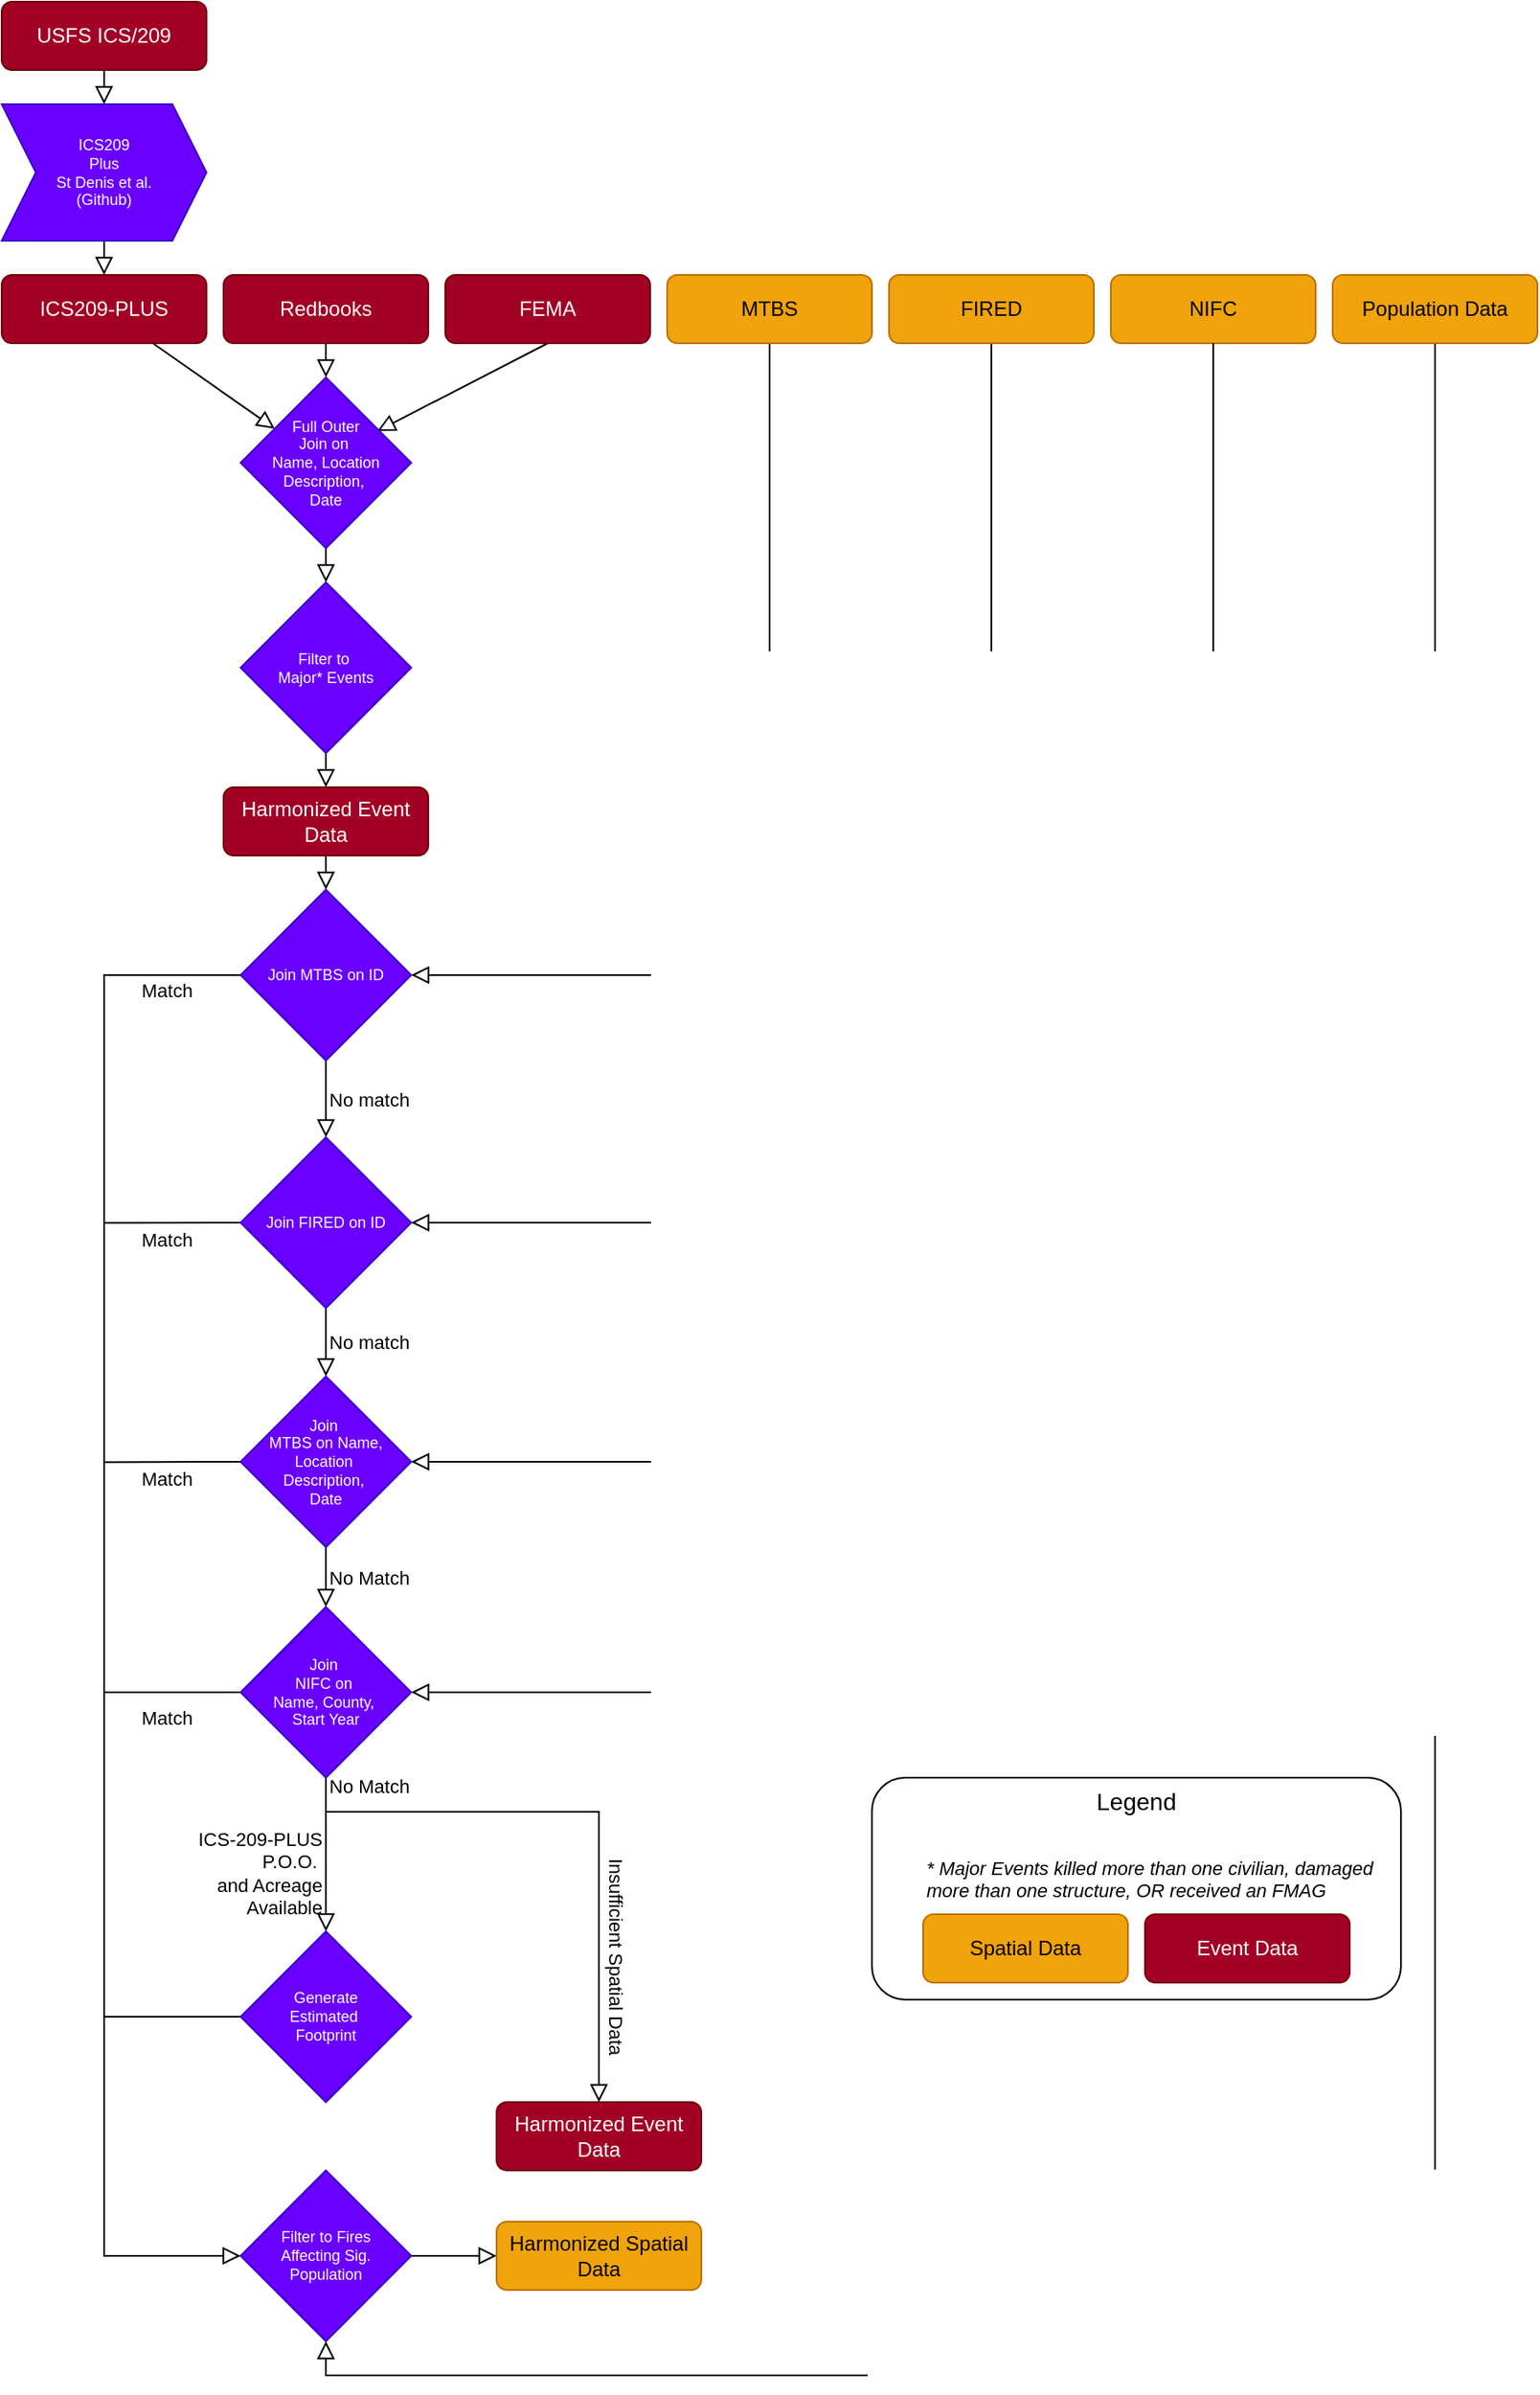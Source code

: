 <mxfile version="24.7.8">
  <diagram id="C5RBs43oDa-KdzZeNtuy" name="Page-1">
    <mxGraphModel dx="2182" dy="2443" grid="1" gridSize="10" guides="1" tooltips="1" connect="1" arrows="1" fold="1" page="1" pageScale="1" pageWidth="827" pageHeight="1169" math="0" shadow="0">
      <root>
        <mxCell id="WIyWlLk6GJQsqaUBKTNV-0" />
        <mxCell id="WIyWlLk6GJQsqaUBKTNV-1" parent="WIyWlLk6GJQsqaUBKTNV-0" />
        <mxCell id="WIyWlLk6GJQsqaUBKTNV-2" value="" style="rounded=0;html=1;jettySize=auto;orthogonalLoop=1;fontSize=11;endArrow=block;endFill=0;endSize=8;strokeWidth=1;shadow=0;labelBackgroundColor=none;entryX=0.25;entryY=0;entryDx=0;entryDy=0;" parent="WIyWlLk6GJQsqaUBKTNV-1" source="WIyWlLk6GJQsqaUBKTNV-3" edge="1">
          <mxGeometry relative="1" as="geometry">
            <mxPoint x="200" y="140" as="targetPoint" />
          </mxGeometry>
        </mxCell>
        <mxCell id="WIyWlLk6GJQsqaUBKTNV-3" value="ICS209-PLUS" style="rounded=1;whiteSpace=wrap;html=1;fontSize=12;glass=0;strokeWidth=1;shadow=0;fillColor=#a20025;strokeColor=#6F0000;fontColor=#ffffff;" parent="WIyWlLk6GJQsqaUBKTNV-1" vertex="1">
          <mxGeometry x="40" y="50" width="120" height="40" as="geometry" />
        </mxCell>
        <mxCell id="xH4kjenXdjGra-cmhLMx-22" style="edgeStyle=none;shape=connector;rounded=0;orthogonalLoop=1;jettySize=auto;html=1;exitX=0.5;exitY=1;exitDx=0;exitDy=0;entryX=0.5;entryY=0;entryDx=0;entryDy=0;shadow=0;strokeColor=default;strokeWidth=1;align=center;verticalAlign=middle;fontFamily=Helvetica;fontSize=11;fontColor=default;labelBackgroundColor=none;endArrow=block;endFill=0;endSize=8;" parent="WIyWlLk6GJQsqaUBKTNV-1" source="xH4kjenXdjGra-cmhLMx-1" target="xH4kjenXdjGra-cmhLMx-69" edge="1">
          <mxGeometry relative="1" as="geometry">
            <mxPoint x="230" y="140" as="targetPoint" />
          </mxGeometry>
        </mxCell>
        <mxCell id="xH4kjenXdjGra-cmhLMx-1" value="Redbooks" style="rounded=1;whiteSpace=wrap;html=1;fontSize=12;glass=0;strokeWidth=1;shadow=0;fillColor=#a20025;strokeColor=#6F0000;fontColor=#ffffff;" parent="WIyWlLk6GJQsqaUBKTNV-1" vertex="1">
          <mxGeometry x="170" y="50" width="120" height="40" as="geometry" />
        </mxCell>
        <mxCell id="xH4kjenXdjGra-cmhLMx-23" style="edgeStyle=none;shape=connector;rounded=0;orthogonalLoop=1;jettySize=auto;html=1;exitX=0.5;exitY=1;exitDx=0;exitDy=0;shadow=0;strokeColor=default;strokeWidth=1;align=center;verticalAlign=middle;fontFamily=Helvetica;fontSize=11;fontColor=default;labelBackgroundColor=none;endArrow=block;endFill=0;endSize=8;entryX=0.802;entryY=0.314;entryDx=0;entryDy=0;entryPerimeter=0;" parent="WIyWlLk6GJQsqaUBKTNV-1" source="xH4kjenXdjGra-cmhLMx-3" target="xH4kjenXdjGra-cmhLMx-69" edge="1">
          <mxGeometry relative="1" as="geometry">
            <mxPoint x="267.143" y="140" as="targetPoint" />
          </mxGeometry>
        </mxCell>
        <mxCell id="xH4kjenXdjGra-cmhLMx-3" value="FEMA" style="rounded=1;whiteSpace=wrap;html=1;fontSize=12;glass=0;strokeWidth=1;shadow=0;fillColor=#a20025;strokeColor=#6F0000;fontColor=#ffffff;" parent="WIyWlLk6GJQsqaUBKTNV-1" vertex="1">
          <mxGeometry x="300" y="50" width="120" height="40" as="geometry" />
        </mxCell>
        <mxCell id="xH4kjenXdjGra-cmhLMx-4" value="" style="rounded=0;html=1;jettySize=auto;orthogonalLoop=1;fontSize=11;endArrow=block;endFill=0;endSize=8;strokeWidth=1;shadow=0;labelBackgroundColor=none;edgeStyle=orthogonalEdgeStyle;entryX=1;entryY=0.5;entryDx=0;entryDy=0;exitX=0.5;exitY=1;exitDx=0;exitDy=0;" parent="WIyWlLk6GJQsqaUBKTNV-1" source="xH4kjenXdjGra-cmhLMx-5" target="xH4kjenXdjGra-cmhLMx-32" edge="1">
          <mxGeometry relative="1" as="geometry">
            <mxPoint x="440.0" y="430" as="targetPoint" />
          </mxGeometry>
        </mxCell>
        <mxCell id="xH4kjenXdjGra-cmhLMx-38" style="edgeStyle=orthogonalEdgeStyle;shape=connector;rounded=0;orthogonalLoop=1;jettySize=auto;html=1;exitX=0.5;exitY=1;exitDx=0;exitDy=0;entryX=1;entryY=0.5;entryDx=0;entryDy=0;shadow=0;strokeColor=default;strokeWidth=1;align=left;verticalAlign=middle;fontFamily=Helvetica;fontSize=11;fontColor=default;labelBackgroundColor=none;endArrow=block;endFill=0;endSize=8;jumpStyle=gap;jumpSize=6;" parent="WIyWlLk6GJQsqaUBKTNV-1" source="xH4kjenXdjGra-cmhLMx-5" target="xH4kjenXdjGra-cmhLMx-36" edge="1">
          <mxGeometry relative="1" as="geometry" />
        </mxCell>
        <mxCell id="xH4kjenXdjGra-cmhLMx-5" value="MTBS" style="rounded=1;whiteSpace=wrap;html=1;fontSize=12;glass=0;strokeWidth=1;shadow=0;fillColor=#f0a30a;strokeColor=#BD7000;fontColor=#000000;" parent="WIyWlLk6GJQsqaUBKTNV-1" vertex="1">
          <mxGeometry x="430" y="50" width="120" height="40" as="geometry" />
        </mxCell>
        <mxCell id="xH4kjenXdjGra-cmhLMx-6" value="" style="rounded=0;html=1;jettySize=auto;orthogonalLoop=1;fontSize=11;endArrow=block;endFill=0;endSize=8;strokeWidth=1;shadow=0;labelBackgroundColor=none;edgeStyle=orthogonalEdgeStyle;entryX=1;entryY=0.5;entryDx=0;entryDy=0;jumpStyle=gap;" parent="WIyWlLk6GJQsqaUBKTNV-1" source="xH4kjenXdjGra-cmhLMx-7" target="xH4kjenXdjGra-cmhLMx-33" edge="1">
          <mxGeometry relative="1" as="geometry">
            <mxPoint x="620" y="170" as="targetPoint" />
            <Array as="points">
              <mxPoint x="620" y="605" />
            </Array>
          </mxGeometry>
        </mxCell>
        <mxCell id="xH4kjenXdjGra-cmhLMx-7" value="FIRED" style="rounded=1;whiteSpace=wrap;html=1;fontSize=12;glass=0;strokeWidth=1;shadow=0;fillColor=#f0a30a;strokeColor=#BD7000;fontColor=#000000;" parent="WIyWlLk6GJQsqaUBKTNV-1" vertex="1">
          <mxGeometry x="560" y="50" width="120" height="40" as="geometry" />
        </mxCell>
        <mxCell id="xH4kjenXdjGra-cmhLMx-12" value="NIFC" style="rounded=1;whiteSpace=wrap;html=1;fontSize=12;glass=0;strokeWidth=1;shadow=0;fillColor=#f0a30a;strokeColor=#BD7000;fontColor=#000000;" parent="WIyWlLk6GJQsqaUBKTNV-1" vertex="1">
          <mxGeometry x="690" y="50" width="120" height="40" as="geometry" />
        </mxCell>
        <mxCell id="xH4kjenXdjGra-cmhLMx-13" value="" style="rounded=0;html=1;jettySize=auto;orthogonalLoop=1;fontSize=11;endArrow=block;endFill=0;endSize=8;strokeWidth=1;shadow=0;labelBackgroundColor=none;edgeStyle=orthogonalEdgeStyle;entryX=1;entryY=0.5;entryDx=0;entryDy=0;" parent="WIyWlLk6GJQsqaUBKTNV-1" source="xH4kjenXdjGra-cmhLMx-12" target="xH4kjenXdjGra-cmhLMx-40" edge="1">
          <mxGeometry relative="1" as="geometry">
            <mxPoint x="750" y="170" as="targetPoint" />
            <Array as="points">
              <mxPoint x="750" y="880" />
            </Array>
          </mxGeometry>
        </mxCell>
        <mxCell id="xH4kjenXdjGra-cmhLMx-15" value="" style="rounded=0;html=1;jettySize=auto;orthogonalLoop=1;fontSize=11;endArrow=block;endFill=0;endSize=8;strokeWidth=1;shadow=0;labelBackgroundColor=none;edgeStyle=orthogonalEdgeStyle;exitX=0.5;exitY=1;exitDx=0;exitDy=0;" parent="WIyWlLk6GJQsqaUBKTNV-1" edge="1">
          <mxGeometry relative="1" as="geometry">
            <mxPoint x="100" y="30" as="sourcePoint" />
            <mxPoint x="100" y="50" as="targetPoint" />
          </mxGeometry>
        </mxCell>
        <mxCell id="xH4kjenXdjGra-cmhLMx-19" style="edgeStyle=orthogonalEdgeStyle;shape=connector;rounded=0;orthogonalLoop=1;jettySize=auto;html=1;exitX=0.5;exitY=1;exitDx=0;exitDy=0;entryX=0.5;entryY=0;entryDx=0;entryDy=0;shadow=0;strokeColor=default;strokeWidth=1;align=center;verticalAlign=middle;fontFamily=Helvetica;fontSize=11;fontColor=default;labelBackgroundColor=none;endArrow=block;endFill=0;endSize=8;" parent="WIyWlLk6GJQsqaUBKTNV-1" source="xH4kjenXdjGra-cmhLMx-16" edge="1">
          <mxGeometry relative="1" as="geometry">
            <mxPoint x="100" y="-50" as="targetPoint" />
          </mxGeometry>
        </mxCell>
        <mxCell id="xH4kjenXdjGra-cmhLMx-16" value="USFS ICS/209" style="rounded=1;whiteSpace=wrap;html=1;fontSize=12;glass=0;strokeWidth=1;shadow=0;fillColor=#a20025;strokeColor=#6F0000;fontColor=#ffffff;" parent="WIyWlLk6GJQsqaUBKTNV-1" vertex="1">
          <mxGeometry x="40" y="-110" width="120" height="40" as="geometry" />
        </mxCell>
        <mxCell id="xH4kjenXdjGra-cmhLMx-20" value="&lt;span style=&quot;font-family: Helvetica; font-size: 9px; font-style: normal; font-variant-ligatures: normal; font-variant-caps: normal; font-weight: 400; letter-spacing: normal; orphans: 2; text-align: center; text-indent: 0px; text-transform: none; widows: 2; word-spacing: 0px; -webkit-text-stroke-width: 0px; white-space: normal; text-decoration-thickness: initial; text-decoration-style: initial; text-decoration-color: initial; float: none; display: inline !important;&quot;&gt;ICS209&lt;/span&gt;&lt;div style=&quot;forced-color-adjust: none; font-family: Helvetica; font-size: 9px; font-style: normal; font-variant-ligatures: normal; font-variant-caps: normal; font-weight: 400; letter-spacing: normal; orphans: 2; text-align: center; text-indent: 0px; text-transform: none; widows: 2; word-spacing: 0px; -webkit-text-stroke-width: 0px; white-space: normal; text-decoration-thickness: initial; text-decoration-style: initial; text-decoration-color: initial;&quot;&gt;Plus&lt;/div&gt;&lt;div style=&quot;forced-color-adjust: none; font-family: Helvetica; font-size: 9px; font-style: normal; font-variant-ligatures: normal; font-variant-caps: normal; font-weight: 400; letter-spacing: normal; orphans: 2; text-align: center; text-indent: 0px; text-transform: none; widows: 2; word-spacing: 0px; -webkit-text-stroke-width: 0px; white-space: normal; text-decoration-thickness: initial; text-decoration-style: initial; text-decoration-color: initial;&quot;&gt;St Denis et al.&lt;/div&gt;(Github)" style="shape=step;perimeter=stepPerimeter;whiteSpace=wrap;html=1;fixedSize=1;fontFamily=Helvetica;fontSize=9;fontColor=#FFFFFF;labelBackgroundColor=none;fillColor=#6a00ff;strokeColor=#3700CC;" parent="WIyWlLk6GJQsqaUBKTNV-1" vertex="1">
          <mxGeometry x="40" y="-50" width="120" height="80" as="geometry" />
        </mxCell>
        <mxCell id="xH4kjenXdjGra-cmhLMx-27" style="edgeStyle=none;shape=connector;rounded=0;orthogonalLoop=1;jettySize=auto;html=1;exitX=0.5;exitY=1;exitDx=0;exitDy=0;entryX=0.5;entryY=0;entryDx=0;entryDy=0;shadow=0;strokeColor=default;strokeWidth=1;align=center;verticalAlign=middle;fontFamily=Helvetica;fontSize=11;fontColor=default;labelBackgroundColor=none;endArrow=block;endFill=0;endSize=8;" parent="WIyWlLk6GJQsqaUBKTNV-1" edge="1">
          <mxGeometry relative="1" as="geometry">
            <mxPoint x="230" y="210" as="sourcePoint" />
            <mxPoint x="230" y="230" as="targetPoint" />
          </mxGeometry>
        </mxCell>
        <mxCell id="xH4kjenXdjGra-cmhLMx-31" style="edgeStyle=orthogonalEdgeStyle;shape=connector;rounded=0;orthogonalLoop=1;jettySize=auto;html=1;exitX=0.5;exitY=1;exitDx=0;exitDy=0;entryX=0.5;entryY=0;entryDx=0;entryDy=0;shadow=0;strokeColor=default;strokeWidth=1;align=center;verticalAlign=middle;fontFamily=Helvetica;fontSize=11;fontColor=default;labelBackgroundColor=none;endArrow=block;endFill=0;endSize=8;" parent="WIyWlLk6GJQsqaUBKTNV-1" source="xH4kjenXdjGra-cmhLMx-24" target="xH4kjenXdjGra-cmhLMx-32" edge="1">
          <mxGeometry relative="1" as="geometry">
            <mxPoint x="320" y="430" as="targetPoint" />
            <Array as="points" />
          </mxGeometry>
        </mxCell>
        <mxCell id="xH4kjenXdjGra-cmhLMx-24" value="Harmonized Event Data" style="rounded=1;whiteSpace=wrap;html=1;fontSize=12;glass=0;strokeWidth=1;shadow=0;fillColor=#a20025;strokeColor=#6F0000;fontColor=#ffffff;" parent="WIyWlLk6GJQsqaUBKTNV-1" vertex="1">
          <mxGeometry x="170" y="350" width="120" height="40" as="geometry" />
        </mxCell>
        <mxCell id="xH4kjenXdjGra-cmhLMx-28" style="edgeStyle=none;shape=connector;rounded=0;orthogonalLoop=1;jettySize=auto;html=1;exitX=0.5;exitY=1;exitDx=0;exitDy=0;entryX=0.5;entryY=0;entryDx=0;entryDy=0;shadow=0;strokeColor=default;strokeWidth=1;align=center;verticalAlign=middle;fontFamily=Helvetica;fontSize=11;fontColor=default;labelBackgroundColor=none;endArrow=block;endFill=0;endSize=8;" parent="WIyWlLk6GJQsqaUBKTNV-1" target="xH4kjenXdjGra-cmhLMx-24" edge="1">
          <mxGeometry relative="1" as="geometry">
            <mxPoint x="230" y="330" as="sourcePoint" />
          </mxGeometry>
        </mxCell>
        <mxCell id="xH4kjenXdjGra-cmhLMx-35" value="No match" style="edgeStyle=orthogonalEdgeStyle;shape=connector;rounded=0;orthogonalLoop=1;jettySize=auto;html=1;exitX=0.5;exitY=1;exitDx=0;exitDy=0;entryX=0.5;entryY=0;entryDx=0;entryDy=0;shadow=0;strokeColor=default;strokeWidth=1;align=left;verticalAlign=middle;fontFamily=Helvetica;fontSize=11;fontColor=default;labelBackgroundColor=none;endArrow=block;endFill=0;endSize=8;" parent="WIyWlLk6GJQsqaUBKTNV-1" source="xH4kjenXdjGra-cmhLMx-32" target="xH4kjenXdjGra-cmhLMx-33" edge="1">
          <mxGeometry relative="1" as="geometry" />
        </mxCell>
        <mxCell id="xH4kjenXdjGra-cmhLMx-56" style="edgeStyle=orthogonalEdgeStyle;shape=connector;rounded=0;jumpStyle=gap;orthogonalLoop=1;jettySize=auto;html=1;exitX=0;exitY=0.5;exitDx=0;exitDy=0;entryX=0;entryY=0.5;entryDx=0;entryDy=0;shadow=0;strokeColor=default;strokeWidth=1;align=left;verticalAlign=middle;fontFamily=Helvetica;fontSize=11;fontColor=default;labelBackgroundColor=none;endArrow=block;endFill=0;endSize=8;" parent="WIyWlLk6GJQsqaUBKTNV-1" source="xH4kjenXdjGra-cmhLMx-32" target="yiPwZ-rVkTSbcQd-aWqF-0" edge="1">
          <mxGeometry relative="1" as="geometry">
            <mxPoint x="100" y="1120" as="targetPoint" />
            <Array as="points">
              <mxPoint x="100" y="460" />
              <mxPoint x="100" y="1210" />
            </Array>
          </mxGeometry>
        </mxCell>
        <mxCell id="xH4kjenXdjGra-cmhLMx-32" value="Join MTBS on ID" style="rhombus;whiteSpace=wrap;html=1;fontFamily=Helvetica;fontSize=9;fontColor=#ffffff;labelBackgroundColor=none;fillColor=#6a00ff;strokeColor=#3700CC;" parent="WIyWlLk6GJQsqaUBKTNV-1" vertex="1">
          <mxGeometry x="180" y="410" width="100" height="100" as="geometry" />
        </mxCell>
        <mxCell id="xH4kjenXdjGra-cmhLMx-37" value="No match" style="edgeStyle=orthogonalEdgeStyle;shape=connector;rounded=0;orthogonalLoop=1;jettySize=auto;html=1;exitX=0.5;exitY=1;exitDx=0;exitDy=0;entryX=0.5;entryY=0;entryDx=0;entryDy=0;shadow=0;strokeColor=default;strokeWidth=1;align=left;verticalAlign=middle;fontFamily=Helvetica;fontSize=11;fontColor=default;labelBackgroundColor=none;endArrow=block;endFill=0;endSize=8;" parent="WIyWlLk6GJQsqaUBKTNV-1" source="xH4kjenXdjGra-cmhLMx-33" target="xH4kjenXdjGra-cmhLMx-36" edge="1">
          <mxGeometry relative="1" as="geometry" />
        </mxCell>
        <mxCell id="xH4kjenXdjGra-cmhLMx-59" style="edgeStyle=orthogonalEdgeStyle;shape=connector;rounded=0;jumpStyle=gap;orthogonalLoop=1;jettySize=auto;html=1;exitX=0;exitY=0.5;exitDx=0;exitDy=0;shadow=0;strokeColor=default;strokeWidth=1;align=left;verticalAlign=middle;fontFamily=Helvetica;fontSize=11;fontColor=default;labelBackgroundColor=none;endArrow=none;endFill=0;endSize=8;" parent="WIyWlLk6GJQsqaUBKTNV-1" source="xH4kjenXdjGra-cmhLMx-33" edge="1">
          <mxGeometry relative="1" as="geometry">
            <mxPoint x="100" y="605.167" as="targetPoint" />
          </mxGeometry>
        </mxCell>
        <mxCell id="xH4kjenXdjGra-cmhLMx-33" value="Join FIRED on ID" style="rhombus;whiteSpace=wrap;html=1;fontFamily=Helvetica;fontSize=9;fontColor=#ffffff;labelBackgroundColor=none;fillColor=#6a00ff;strokeColor=#3700CC;" parent="WIyWlLk6GJQsqaUBKTNV-1" vertex="1">
          <mxGeometry x="180" y="555" width="100" height="100" as="geometry" />
        </mxCell>
        <mxCell id="xH4kjenXdjGra-cmhLMx-39" value="No Match" style="edgeStyle=orthogonalEdgeStyle;shape=connector;rounded=0;jumpStyle=gap;orthogonalLoop=1;jettySize=auto;html=1;exitX=0.5;exitY=1;exitDx=0;exitDy=0;shadow=0;strokeColor=default;strokeWidth=1;align=left;verticalAlign=middle;fontFamily=Helvetica;fontSize=11;fontColor=default;labelBackgroundColor=none;endArrow=block;endFill=0;endSize=8;" parent="WIyWlLk6GJQsqaUBKTNV-1" source="xH4kjenXdjGra-cmhLMx-36" edge="1">
          <mxGeometry relative="1" as="geometry">
            <mxPoint x="230" y="830" as="targetPoint" />
          </mxGeometry>
        </mxCell>
        <mxCell id="xH4kjenXdjGra-cmhLMx-60" style="edgeStyle=orthogonalEdgeStyle;shape=connector;rounded=0;jumpStyle=gap;orthogonalLoop=1;jettySize=auto;html=1;exitX=0;exitY=0.5;exitDx=0;exitDy=0;shadow=0;strokeColor=default;strokeWidth=1;align=left;verticalAlign=middle;fontFamily=Helvetica;fontSize=11;fontColor=default;labelBackgroundColor=none;endArrow=none;endFill=0;endSize=8;" parent="WIyWlLk6GJQsqaUBKTNV-1" source="xH4kjenXdjGra-cmhLMx-36" edge="1">
          <mxGeometry relative="1" as="geometry">
            <mxPoint x="100" y="745.235" as="targetPoint" />
          </mxGeometry>
        </mxCell>
        <mxCell id="xH4kjenXdjGra-cmhLMx-36" value="Join&amp;nbsp;&lt;div&gt;MTBS on Name, Location&amp;nbsp;&lt;/div&gt;&lt;div&gt;Description,&amp;nbsp;&lt;/div&gt;&lt;div&gt;Date&lt;/div&gt;" style="rhombus;whiteSpace=wrap;html=1;fontFamily=Helvetica;fontSize=9;fontColor=#ffffff;labelBackgroundColor=none;fillColor=#6a00ff;strokeColor=#3700CC;" parent="WIyWlLk6GJQsqaUBKTNV-1" vertex="1">
          <mxGeometry x="180" y="695" width="100" height="100" as="geometry" />
        </mxCell>
        <mxCell id="xH4kjenXdjGra-cmhLMx-46" value="" style="edgeStyle=orthogonalEdgeStyle;shape=connector;rounded=0;jumpStyle=gap;orthogonalLoop=1;jettySize=auto;html=1;exitX=0.5;exitY=1;exitDx=0;exitDy=0;shadow=0;strokeColor=default;strokeWidth=1;align=left;verticalAlign=middle;fontFamily=Helvetica;fontSize=11;fontColor=default;labelBackgroundColor=none;endArrow=block;endFill=0;endSize=8;entryX=0.5;entryY=0;entryDx=0;entryDy=0;" parent="WIyWlLk6GJQsqaUBKTNV-1" source="xH4kjenXdjGra-cmhLMx-40" target="xH4kjenXdjGra-cmhLMx-48" edge="1">
          <mxGeometry relative="1" as="geometry">
            <mxPoint x="230" y="970" as="targetPoint" />
            <Array as="points">
              <mxPoint x="230" y="990" />
              <mxPoint x="230" y="990" />
            </Array>
          </mxGeometry>
        </mxCell>
        <mxCell id="xH4kjenXdjGra-cmhLMx-47" style="edgeStyle=orthogonalEdgeStyle;shape=connector;rounded=0;jumpStyle=gap;orthogonalLoop=1;jettySize=auto;html=1;shadow=0;strokeColor=default;strokeWidth=1;align=left;verticalAlign=middle;fontFamily=Helvetica;fontSize=11;fontColor=default;labelBackgroundColor=none;endArrow=block;endFill=0;endSize=8;entryX=0.5;entryY=0;entryDx=0;entryDy=0;" parent="WIyWlLk6GJQsqaUBKTNV-1" target="xH4kjenXdjGra-cmhLMx-72" edge="1">
          <mxGeometry relative="1" as="geometry">
            <mxPoint x="230" y="950" as="sourcePoint" />
            <mxPoint x="470" y="960" as="targetPoint" />
            <Array as="points">
              <mxPoint x="390" y="950" />
            </Array>
          </mxGeometry>
        </mxCell>
        <mxCell id="xH4kjenXdjGra-cmhLMx-61" style="edgeStyle=orthogonalEdgeStyle;shape=connector;rounded=0;jumpStyle=gap;orthogonalLoop=1;jettySize=auto;html=1;exitX=0;exitY=0.5;exitDx=0;exitDy=0;shadow=0;strokeColor=default;strokeWidth=1;align=left;verticalAlign=middle;fontFamily=Helvetica;fontSize=11;fontColor=default;labelBackgroundColor=none;endArrow=none;endFill=0;endSize=8;" parent="WIyWlLk6GJQsqaUBKTNV-1" source="xH4kjenXdjGra-cmhLMx-40" edge="1">
          <mxGeometry relative="1" as="geometry">
            <mxPoint x="100" y="880" as="targetPoint" />
            <Array as="points">
              <mxPoint x="140" y="880" />
            </Array>
          </mxGeometry>
        </mxCell>
        <mxCell id="xH4kjenXdjGra-cmhLMx-40" value="Join&amp;nbsp;&lt;div&gt;NIFC on&amp;nbsp;&lt;/div&gt;&lt;div&gt;Name, County,&amp;nbsp;&lt;div style=&quot;font-size: 9px;&quot;&gt;Start Year&lt;/div&gt;&lt;/div&gt;" style="rhombus;whiteSpace=wrap;html=1;fontFamily=Helvetica;fontSize=9;fontColor=#ffffff;labelBackgroundColor=none;fillColor=#6a00ff;strokeColor=#3700CC;" parent="WIyWlLk6GJQsqaUBKTNV-1" vertex="1">
          <mxGeometry x="180" y="830" width="100" height="100" as="geometry" />
        </mxCell>
        <mxCell id="xH4kjenXdjGra-cmhLMx-62" style="edgeStyle=orthogonalEdgeStyle;shape=connector;rounded=0;jumpStyle=gap;orthogonalLoop=1;jettySize=auto;html=1;exitX=0;exitY=0.5;exitDx=0;exitDy=0;shadow=0;strokeColor=default;strokeWidth=1;align=left;verticalAlign=middle;fontFamily=Helvetica;fontSize=11;fontColor=default;labelBackgroundColor=none;endArrow=none;endFill=0;endSize=8;" parent="WIyWlLk6GJQsqaUBKTNV-1" source="xH4kjenXdjGra-cmhLMx-48" edge="1">
          <mxGeometry relative="1" as="geometry">
            <mxPoint x="100" y="1070" as="targetPoint" />
          </mxGeometry>
        </mxCell>
        <mxCell id="xH4kjenXdjGra-cmhLMx-48" value="Generate&lt;div style=&quot;font-size: 9px;&quot;&gt;Estimated&amp;nbsp;&lt;/div&gt;&lt;div style=&quot;font-size: 9px;&quot;&gt;Footprint&lt;/div&gt;" style="rhombus;whiteSpace=wrap;html=1;fontFamily=Helvetica;fontSize=9;fontColor=#ffffff;labelBackgroundColor=none;fillColor=#6a00ff;strokeColor=#3700CC;" parent="WIyWlLk6GJQsqaUBKTNV-1" vertex="1">
          <mxGeometry x="180" y="1020" width="100" height="100" as="geometry" />
        </mxCell>
        <mxCell id="xH4kjenXdjGra-cmhLMx-49" value="No Match" style="text;html=1;align=left;verticalAlign=middle;whiteSpace=wrap;rounded=0;fontFamily=Helvetica;fontSize=11;fontColor=default;labelBackgroundColor=none;" parent="WIyWlLk6GJQsqaUBKTNV-1" vertex="1">
          <mxGeometry x="230" y="920" width="60" height="30" as="geometry" />
        </mxCell>
        <mxCell id="xH4kjenXdjGra-cmhLMx-50" value="ICS-209-PLUS P.O.O.&amp;nbsp;&lt;div&gt;and Acreage Available&lt;/div&gt;" style="text;html=1;align=right;verticalAlign=middle;whiteSpace=wrap;rounded=0;fontFamily=Helvetica;fontSize=11;fontColor=default;labelBackgroundColor=none;" parent="WIyWlLk6GJQsqaUBKTNV-1" vertex="1">
          <mxGeometry x="130" y="960" width="100" height="51" as="geometry" />
        </mxCell>
        <mxCell id="xH4kjenXdjGra-cmhLMx-51" value="Insufficient Spatial Data" style="text;html=1;align=center;verticalAlign=middle;whiteSpace=wrap;rounded=0;fontFamily=Helvetica;fontSize=11;fontColor=default;labelBackgroundColor=none;rotation=90;" parent="WIyWlLk6GJQsqaUBKTNV-1" vertex="1">
          <mxGeometry x="330" y="1020" width="140" height="30" as="geometry" />
        </mxCell>
        <mxCell id="xH4kjenXdjGra-cmhLMx-64" value="Match" style="text;html=1;align=left;verticalAlign=middle;whiteSpace=wrap;rounded=0;fontFamily=Helvetica;fontSize=11;fontColor=default;labelBackgroundColor=none;" parent="WIyWlLk6GJQsqaUBKTNV-1" vertex="1">
          <mxGeometry x="120" y="454" width="60" height="30" as="geometry" />
        </mxCell>
        <mxCell id="xH4kjenXdjGra-cmhLMx-65" value="Match" style="text;html=1;align=left;verticalAlign=middle;whiteSpace=wrap;rounded=0;fontFamily=Helvetica;fontSize=11;fontColor=default;labelBackgroundColor=none;" parent="WIyWlLk6GJQsqaUBKTNV-1" vertex="1">
          <mxGeometry x="120" y="600" width="60" height="30" as="geometry" />
        </mxCell>
        <mxCell id="xH4kjenXdjGra-cmhLMx-66" value="Match" style="text;html=1;align=left;verticalAlign=middle;whiteSpace=wrap;rounded=0;fontFamily=Helvetica;fontSize=11;fontColor=default;labelBackgroundColor=none;" parent="WIyWlLk6GJQsqaUBKTNV-1" vertex="1">
          <mxGeometry x="120" y="740" width="60" height="30" as="geometry" />
        </mxCell>
        <mxCell id="xH4kjenXdjGra-cmhLMx-67" value="Match" style="text;html=1;align=left;verticalAlign=middle;whiteSpace=wrap;rounded=0;fontFamily=Helvetica;fontSize=11;fontColor=default;labelBackgroundColor=none;" parent="WIyWlLk6GJQsqaUBKTNV-1" vertex="1">
          <mxGeometry x="120" y="880" width="60" height="30" as="geometry" />
        </mxCell>
        <mxCell id="xH4kjenXdjGra-cmhLMx-68" value="Filter to&amp;nbsp;&lt;div&gt;Major* Events&lt;/div&gt;" style="rhombus;whiteSpace=wrap;html=1;fontFamily=Helvetica;fontSize=9;fontColor=#ffffff;labelBackgroundColor=none;fillColor=#6a00ff;strokeColor=#3700CC;" parent="WIyWlLk6GJQsqaUBKTNV-1" vertex="1">
          <mxGeometry x="180" y="230" width="100" height="100" as="geometry" />
        </mxCell>
        <mxCell id="xH4kjenXdjGra-cmhLMx-69" value="Full Outer&lt;div&gt;Join on&amp;nbsp;&lt;div&gt;Name, Location Description,&amp;nbsp;&lt;/div&gt;&lt;div&gt;Date&lt;/div&gt;&lt;/div&gt;" style="rhombus;whiteSpace=wrap;html=1;fontFamily=Helvetica;fontSize=9;fontColor=#ffffff;labelBackgroundColor=none;fillColor=#6a00ff;strokeColor=#3700CC;" parent="WIyWlLk6GJQsqaUBKTNV-1" vertex="1">
          <mxGeometry x="180" y="110" width="100" height="100" as="geometry" />
        </mxCell>
        <mxCell id="xH4kjenXdjGra-cmhLMx-72" value="Harmonized Event Data" style="rounded=1;whiteSpace=wrap;html=1;fontSize=12;glass=0;strokeWidth=1;shadow=0;fillColor=#a20025;strokeColor=#6F0000;fontColor=#ffffff;" parent="WIyWlLk6GJQsqaUBKTNV-1" vertex="1">
          <mxGeometry x="330" y="1120" width="120" height="40" as="geometry" />
        </mxCell>
        <mxCell id="yiPwZ-rVkTSbcQd-aWqF-5" style="edgeStyle=orthogonalEdgeStyle;rounded=0;orthogonalLoop=1;jettySize=auto;html=1;exitX=1;exitY=0.5;exitDx=0;exitDy=0;entryX=0;entryY=0.5;entryDx=0;entryDy=0;endArrow=block;endFill=0;endSize=8;" edge="1" parent="WIyWlLk6GJQsqaUBKTNV-1" source="yiPwZ-rVkTSbcQd-aWqF-0" target="yiPwZ-rVkTSbcQd-aWqF-4">
          <mxGeometry relative="1" as="geometry" />
        </mxCell>
        <mxCell id="yiPwZ-rVkTSbcQd-aWqF-0" value="Filter to Fires&lt;div&gt;Affecting Sig.&lt;/div&gt;&lt;div&gt;Population&lt;/div&gt;" style="rhombus;whiteSpace=wrap;html=1;fontFamily=Helvetica;fontSize=9;fontColor=#ffffff;labelBackgroundColor=none;fillColor=#6a00ff;strokeColor=#3700CC;" vertex="1" parent="WIyWlLk6GJQsqaUBKTNV-1">
          <mxGeometry x="180" y="1160" width="100" height="100" as="geometry" />
        </mxCell>
        <mxCell id="yiPwZ-rVkTSbcQd-aWqF-3" style="edgeStyle=orthogonalEdgeStyle;rounded=0;orthogonalLoop=1;jettySize=auto;html=1;exitX=0.5;exitY=1;exitDx=0;exitDy=0;entryX=0.5;entryY=1;entryDx=0;entryDy=0;endArrow=block;endFill=0;endSize=8;" edge="1" parent="WIyWlLk6GJQsqaUBKTNV-1" source="yiPwZ-rVkTSbcQd-aWqF-2" target="yiPwZ-rVkTSbcQd-aWqF-0">
          <mxGeometry relative="1" as="geometry" />
        </mxCell>
        <mxCell id="yiPwZ-rVkTSbcQd-aWqF-2" value="Population Data" style="rounded=1;whiteSpace=wrap;html=1;fontSize=12;glass=0;strokeWidth=1;shadow=0;fillColor=#f0a30a;strokeColor=#BD7000;fontColor=#000000;" vertex="1" parent="WIyWlLk6GJQsqaUBKTNV-1">
          <mxGeometry x="820" y="50" width="120" height="40" as="geometry" />
        </mxCell>
        <mxCell id="yiPwZ-rVkTSbcQd-aWqF-4" value="Harmonized Spatial Data" style="rounded=1;whiteSpace=wrap;html=1;fontSize=12;glass=0;strokeWidth=1;shadow=0;fillColor=#f0a30a;strokeColor=#BD7000;fontColor=#000000;" vertex="1" parent="WIyWlLk6GJQsqaUBKTNV-1">
          <mxGeometry x="330" y="1190" width="120" height="40" as="geometry" />
        </mxCell>
        <mxCell id="xH4kjenXdjGra-cmhLMx-76" value="" style="rounded=1;whiteSpace=wrap;html=1;fontFamily=Helvetica;fontSize=11;fontColor=default;labelBackgroundColor=none;" parent="WIyWlLk6GJQsqaUBKTNV-1" vertex="1">
          <mxGeometry x="550" y="930" width="310" height="130" as="geometry" />
        </mxCell>
        <mxCell id="xH4kjenXdjGra-cmhLMx-73" value="" style="group" parent="WIyWlLk6GJQsqaUBKTNV-1" vertex="1" connectable="0">
          <mxGeometry x="580" y="970" width="280" height="80" as="geometry" />
        </mxCell>
        <mxCell id="xH4kjenXdjGra-cmhLMx-26" value="* Major Events killed more than one civilian, damaged more than one structure, OR received an FMAG" style="text;html=1;align=left;verticalAlign=top;whiteSpace=wrap;rounded=0;fontFamily=Helvetica;fontSize=11;fontColor=default;labelBackgroundColor=none;fontStyle=2" parent="xH4kjenXdjGra-cmhLMx-73" vertex="1">
          <mxGeometry width="280" height="80" as="geometry" />
        </mxCell>
        <mxCell id="xH4kjenXdjGra-cmhLMx-70" value="Spatial Data" style="rounded=1;whiteSpace=wrap;html=1;fontSize=12;glass=0;strokeWidth=1;shadow=0;fillColor=#f0a30a;strokeColor=#BD7000;fontColor=#000000;" parent="xH4kjenXdjGra-cmhLMx-73" vertex="1">
          <mxGeometry y="40" width="120" height="40" as="geometry" />
        </mxCell>
        <mxCell id="xH4kjenXdjGra-cmhLMx-71" value="Event Data" style="rounded=1;whiteSpace=wrap;html=1;fontSize=12;glass=0;strokeWidth=1;shadow=0;fillColor=#a20025;strokeColor=#6F0000;fontColor=#ffffff;" parent="xH4kjenXdjGra-cmhLMx-73" vertex="1">
          <mxGeometry x="130" y="40" width="120" height="40" as="geometry" />
        </mxCell>
        <mxCell id="xH4kjenXdjGra-cmhLMx-74" value="Legend" style="text;html=1;align=center;verticalAlign=middle;whiteSpace=wrap;rounded=0;fontFamily=Helvetica;fontSize=14;fontColor=default;labelBackgroundColor=none;" parent="WIyWlLk6GJQsqaUBKTNV-1" vertex="1">
          <mxGeometry x="675" y="929" width="60" height="30" as="geometry" />
        </mxCell>
      </root>
    </mxGraphModel>
  </diagram>
</mxfile>
